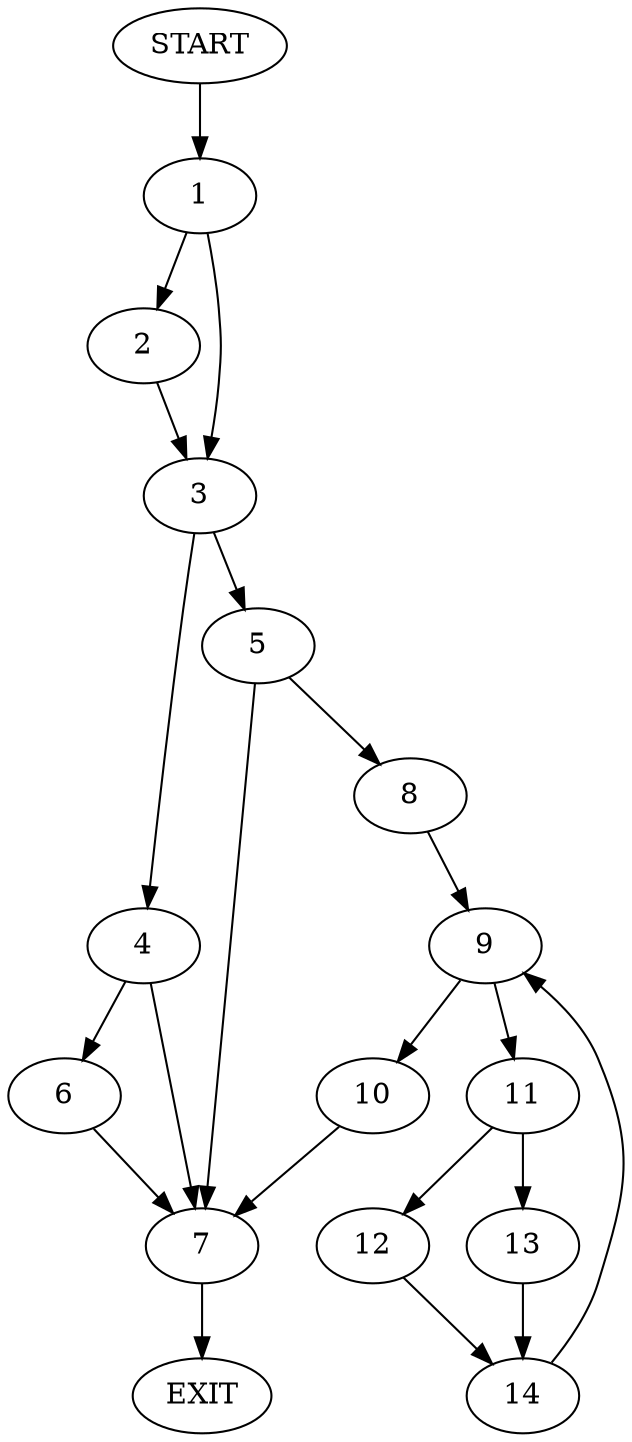 digraph {
0 [label="START"]
15 [label="EXIT"]
0 -> 1
1 -> 2
1 -> 3
2 -> 3
3 -> 4
3 -> 5
4 -> 6
4 -> 7
5 -> 8
5 -> 7
6 -> 7
7 -> 15
8 -> 9
9 -> 10
9 -> 11
11 -> 12
11 -> 13
10 -> 7
13 -> 14
12 -> 14
14 -> 9
}
